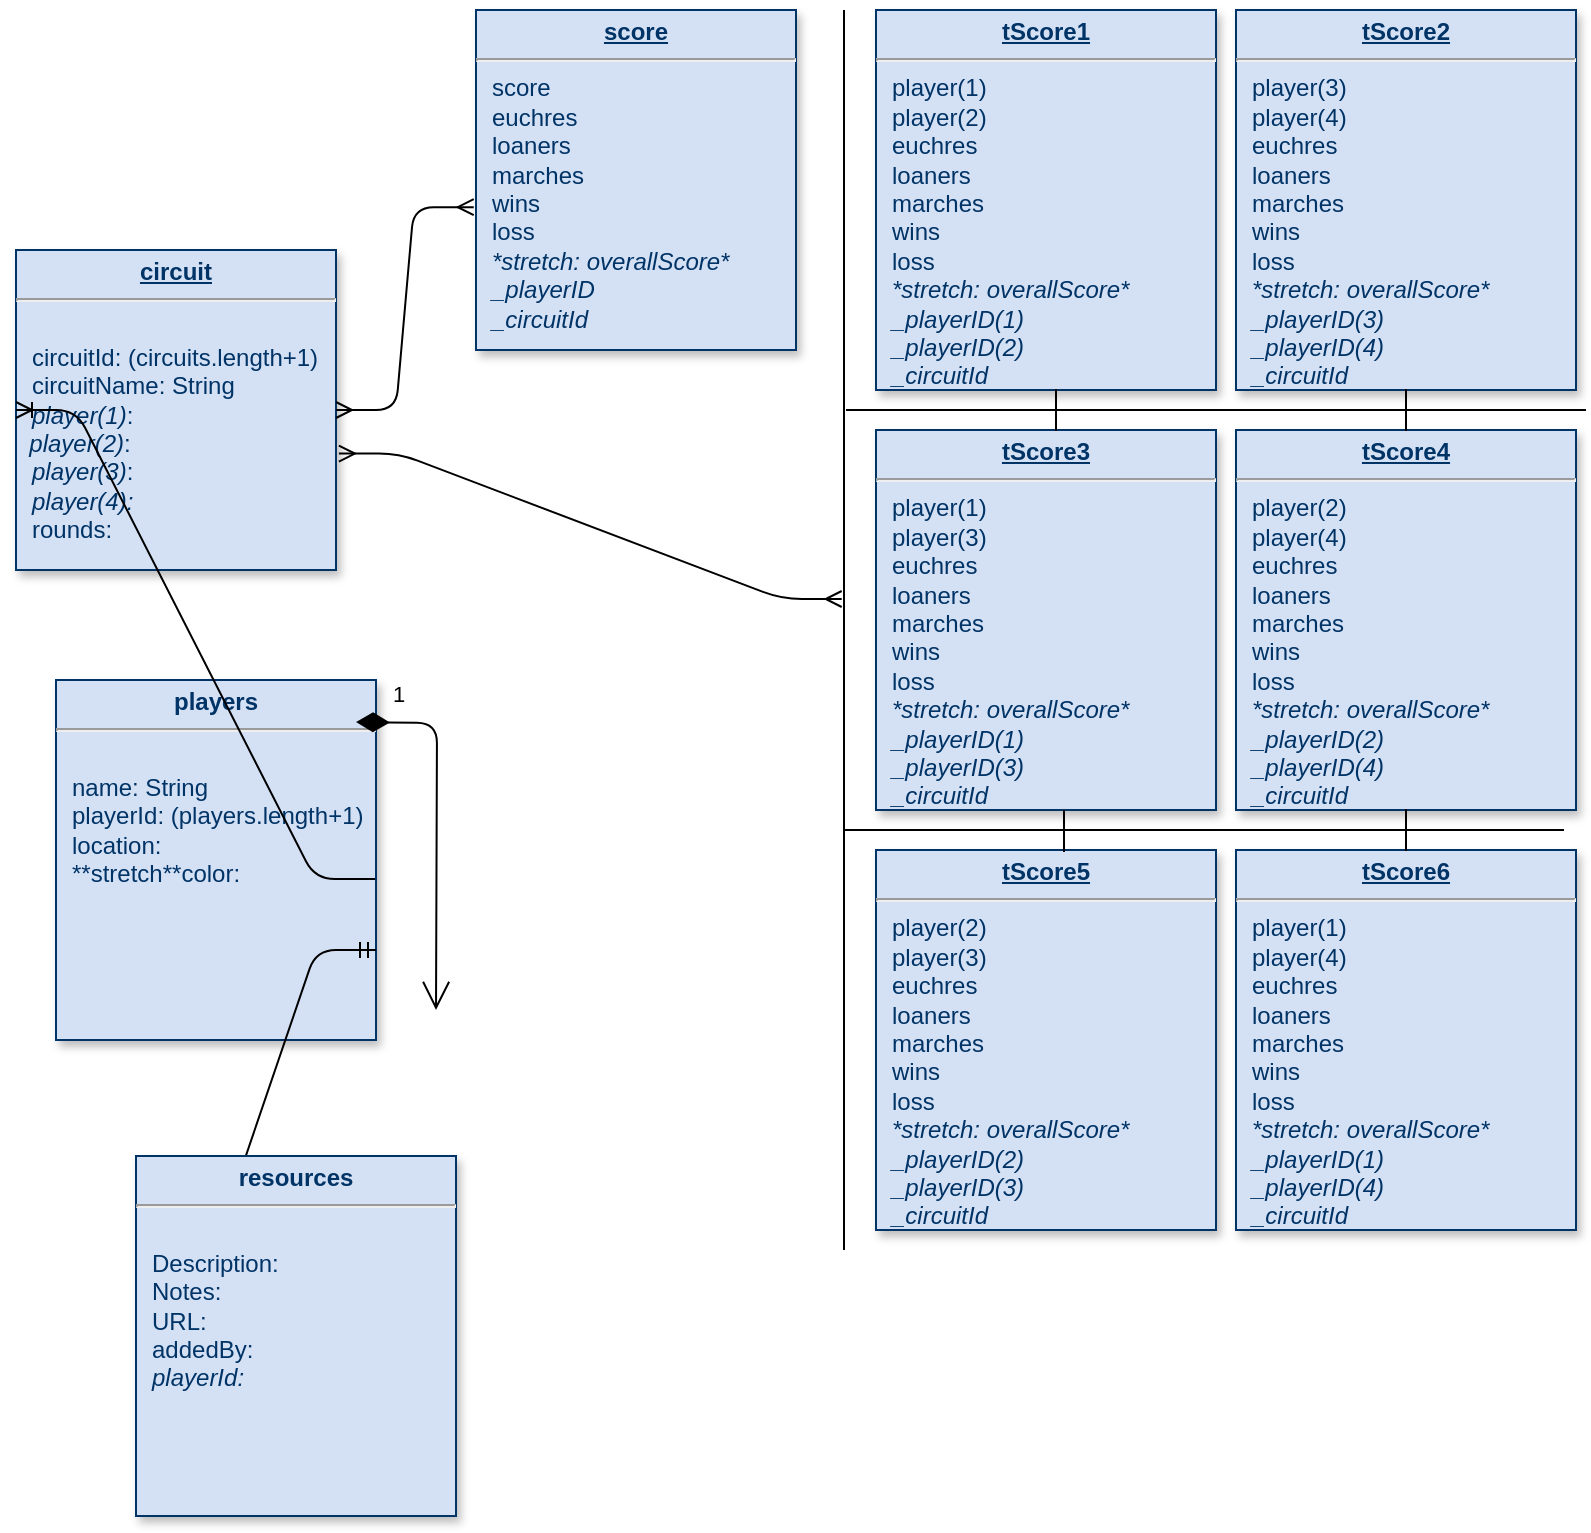 <mxfile version="11.1.4" type="device"><diagram name="Page-1" id="efa7a0a1-bf9b-a30e-e6df-94a7791c09e9"><mxGraphModel dx="1932" dy="862" grid="1" gridSize="10" guides="1" tooltips="1" connect="1" arrows="1" fold="1" page="1" pageScale="1" pageWidth="826" pageHeight="1169" background="#ffffff" math="0" shadow="0"><root><mxCell id="0"/><mxCell id="1" parent="0"/><mxCell id="22" value="&lt;p style=&quot;margin: 4px 0px 0px ; text-align: center&quot;&gt;&lt;b&gt;players&lt;/b&gt;&lt;/p&gt;&lt;hr&gt;&lt;p style=&quot;margin: 0px 0px 0px 8px&quot;&gt;&lt;br&gt;&lt;/p&gt;&lt;p style=&quot;margin: 0px 0px 0px 8px&quot;&gt;name: String&lt;/p&gt;&lt;p style=&quot;margin: 0px 0px 0px 8px&quot;&gt;playerId: (players.length+1)&lt;/p&gt;&lt;p style=&quot;margin: 0px 0px 0px 8px&quot;&gt;location:&lt;/p&gt;&lt;p style=&quot;margin: 0px 0px 0px 8px&quot;&gt;**stretch**color:&lt;/p&gt;&lt;p style=&quot;margin: 0px 0px 0px 8px&quot;&gt;&lt;br&gt;&lt;/p&gt;" style="verticalAlign=top;align=left;overflow=fill;fontSize=12;fontFamily=Helvetica;html=1;strokeColor=#003366;shadow=1;fillColor=#D4E1F5;fontColor=#003366" parent="1" vertex="1"><mxGeometry x="50.0" y="345" width="160.0" height="180" as="geometry"/></mxCell><mxCell id="29" value="&lt;p style=&quot;margin: 0px ; margin-top: 4px ; text-align: center ; text-decoration: underline&quot;&gt;&lt;b&gt;circuit&lt;/b&gt;&lt;/p&gt;&lt;hr&gt;&lt;p style=&quot;margin: 0px ; margin-left: 8px&quot;&gt;&lt;br&gt;&lt;/p&gt;&lt;p style=&quot;margin: 0px ; margin-left: 8px&quot;&gt;&lt;span&gt;circuitId: (circuits.length+1)&lt;/span&gt;&lt;br&gt;&lt;/p&gt;&lt;p style=&quot;margin: 0px ; margin-left: 8px&quot;&gt;circuitName: String&lt;br&gt;&lt;/p&gt;&lt;p style=&quot;margin: 0px ; margin-left: 8px&quot;&gt;&lt;i&gt;player(1)&lt;/i&gt;:&lt;/p&gt;&lt;i&gt;&amp;nbsp; player(2)&lt;/i&gt;&lt;span&gt;:&lt;/span&gt;&lt;i&gt;&lt;br&gt;&lt;/i&gt;&lt;p style=&quot;margin: 0px ; margin-left: 8px&quot;&gt;&lt;i&gt;player(3)&lt;/i&gt;:&lt;/p&gt;&lt;p style=&quot;margin: 0px ; margin-left: 8px&quot;&gt;&lt;i&gt;player(4):&lt;/i&gt;&lt;/p&gt;&lt;p style=&quot;margin: 0px ; margin-left: 8px&quot;&gt;rounds:&lt;/p&gt;&lt;p style=&quot;margin: 0px ; margin-left: 8px&quot;&gt;&lt;br&gt;&lt;/p&gt;&lt;p style=&quot;margin: 0px ; margin-left: 8px&quot;&gt;&lt;br&gt;&lt;/p&gt;&lt;p style=&quot;margin: 0px ; margin-left: 8px&quot;&gt;&lt;br&gt;&lt;/p&gt;" style="verticalAlign=top;align=left;overflow=fill;fontSize=12;fontFamily=Helvetica;html=1;strokeColor=#003366;shadow=1;fillColor=#D4E1F5;fontColor=#003366;direction=west;" parent="1" vertex="1"><mxGeometry x="30" y="130" width="160" height="160" as="geometry"/></mxCell><mxCell id="103" value="1" style="endArrow=open;endSize=12;startArrow=diamondThin;startSize=14;startFill=1;edgeStyle=orthogonalEdgeStyle;align=left;verticalAlign=bottom;" parent="1" edge="1"><mxGeometry x="-0.818" y="5.0" relative="1" as="geometry"><mxPoint x="200" y="366" as="sourcePoint"/><mxPoint x="240" y="510" as="targetPoint"/><mxPoint as="offset"/></mxGeometry></mxCell><mxCell id="3mWG2RUjQ-sr2qZIJWgk-114" value="" style="edgeStyle=entityRelationEdgeStyle;fontSize=12;html=1;endArrow=ERoneToMany;exitX=0.997;exitY=0.553;exitDx=0;exitDy=0;exitPerimeter=0;entryX=1;entryY=0.5;entryDx=0;entryDy=0;" parent="1" source="22" target="29" edge="1"><mxGeometry width="100" height="100" relative="1" as="geometry"><mxPoint x="250" y="330" as="sourcePoint"/><mxPoint x="310" y="350" as="targetPoint"/></mxGeometry></mxCell><mxCell id="3mWG2RUjQ-sr2qZIJWgk-115" value="&lt;p style=&quot;margin: 0px ; margin-top: 4px ; text-align: center ; text-decoration: underline&quot;&gt;&lt;b&gt;score&lt;/b&gt;&lt;/p&gt;&lt;hr&gt;&lt;p style=&quot;margin: 0px ; margin-left: 8px&quot;&gt;score&lt;/p&gt;&lt;p style=&quot;margin: 0px ; margin-left: 8px&quot;&gt;euchres&lt;/p&gt;&lt;p style=&quot;margin: 0px ; margin-left: 8px&quot;&gt;loaners&lt;/p&gt;&lt;p style=&quot;margin: 0px ; margin-left: 8px&quot;&gt;marches&lt;/p&gt;&lt;p style=&quot;margin: 0px ; margin-left: 8px&quot;&gt;wins&lt;/p&gt;&lt;p style=&quot;margin: 0px ; margin-left: 8px&quot;&gt;loss&lt;/p&gt;&lt;p style=&quot;margin: 0px ; margin-left: 8px&quot;&gt;&lt;i&gt;*stretch: overallScore*&lt;/i&gt;&lt;/p&gt;&lt;p style=&quot;margin: 0px ; margin-left: 8px&quot;&gt;&lt;i&gt;_playerID&lt;/i&gt;&lt;/p&gt;&lt;p style=&quot;margin: 0px ; margin-left: 8px&quot;&gt;&lt;i&gt;_circuitId&lt;/i&gt;&amp;nbsp;&lt;br&gt;&lt;/p&gt;&lt;p style=&quot;margin: 0px ; margin-left: 8px&quot;&gt;&lt;br&gt;&lt;/p&gt;&lt;p style=&quot;margin: 0px ; margin-left: 8px&quot;&gt;&lt;br&gt;&lt;/p&gt;&lt;p style=&quot;margin: 0px ; margin-left: 8px&quot;&gt;&lt;br&gt;&lt;/p&gt;&lt;p style=&quot;margin: 0px ; margin-left: 8px&quot;&gt;&lt;br&gt;&lt;/p&gt;" style="verticalAlign=top;align=left;overflow=fill;fontSize=12;fontFamily=Helvetica;html=1;strokeColor=#003366;shadow=1;fillColor=#D4E1F5;fontColor=#003366;direction=west;" parent="1" vertex="1"><mxGeometry x="260" y="10" width="160" height="170" as="geometry"/></mxCell><mxCell id="3mWG2RUjQ-sr2qZIJWgk-116" value="" style="edgeStyle=entityRelationEdgeStyle;fontSize=12;html=1;endArrow=ERmany;startArrow=ERmany;entryX=1.007;entryY=0.42;entryDx=0;entryDy=0;entryPerimeter=0;exitX=0;exitY=0.5;exitDx=0;exitDy=0;" parent="1" source="29" target="3mWG2RUjQ-sr2qZIJWgk-115" edge="1"><mxGeometry width="100" height="100" relative="1" as="geometry"><mxPoint x="460" y="530" as="sourcePoint"/><mxPoint x="560" y="430" as="targetPoint"/></mxGeometry></mxCell><mxCell id="3mWG2RUjQ-sr2qZIJWgk-117" value="&lt;p style=&quot;margin: 0px ; margin-top: 4px ; text-align: center ; text-decoration: underline&quot;&gt;&lt;b&gt;tScore1&lt;/b&gt;&lt;/p&gt;&lt;hr&gt;&lt;p style=&quot;margin: 0px ; margin-left: 8px&quot;&gt;player(1)&lt;/p&gt;&lt;p style=&quot;margin: 0px ; margin-left: 8px&quot;&gt;player(2)&lt;br&gt;&lt;/p&gt;&lt;p style=&quot;margin: 0px ; margin-left: 8px&quot;&gt;euchres&lt;/p&gt;&lt;p style=&quot;margin: 0px ; margin-left: 8px&quot;&gt;loaners&lt;/p&gt;&lt;p style=&quot;margin: 0px ; margin-left: 8px&quot;&gt;marches&lt;/p&gt;&lt;p style=&quot;margin: 0px ; margin-left: 8px&quot;&gt;wins&lt;/p&gt;&lt;p style=&quot;margin: 0px ; margin-left: 8px&quot;&gt;loss&lt;/p&gt;&lt;p style=&quot;margin: 0px ; margin-left: 8px&quot;&gt;&lt;i&gt;*stretch: overallScore*&lt;/i&gt;&lt;/p&gt;&lt;p style=&quot;margin: 0px ; margin-left: 8px&quot;&gt;&lt;i&gt;_playerID(1)&lt;/i&gt;&lt;/p&gt;&lt;p style=&quot;margin: 0px ; margin-left: 8px&quot;&gt;&lt;i&gt;_playerID(2)&lt;/i&gt;&lt;i&gt;&lt;br&gt;&lt;/i&gt;&lt;/p&gt;&lt;p style=&quot;margin: 0px ; margin-left: 8px&quot;&gt;&lt;i&gt;_circuitId&lt;/i&gt;&amp;nbsp;&lt;br&gt;&lt;/p&gt;&lt;p style=&quot;margin: 0px ; margin-left: 8px&quot;&gt;&lt;br&gt;&lt;/p&gt;&lt;p style=&quot;margin: 0px ; margin-left: 8px&quot;&gt;&lt;br&gt;&lt;/p&gt;&lt;p style=&quot;margin: 0px ; margin-left: 8px&quot;&gt;&lt;br&gt;&lt;/p&gt;&lt;p style=&quot;margin: 0px ; margin-left: 8px&quot;&gt;&lt;br&gt;&lt;/p&gt;" style="verticalAlign=top;align=left;overflow=fill;fontSize=12;fontFamily=Helvetica;html=1;strokeColor=#003366;shadow=1;fillColor=#D4E1F5;fontColor=#003366;direction=west;" parent="1" vertex="1"><mxGeometry x="460" y="10" width="170" height="190" as="geometry"/></mxCell><mxCell id="3mWG2RUjQ-sr2qZIJWgk-118" value="&lt;p style=&quot;margin: 0px ; margin-top: 4px ; text-align: center ; text-decoration: underline&quot;&gt;&lt;b&gt;tScore2&lt;/b&gt;&lt;/p&gt;&lt;hr&gt;&lt;p style=&quot;margin: 0px ; margin-left: 8px&quot;&gt;player(3)&lt;/p&gt;&lt;p style=&quot;margin: 0px ; margin-left: 8px&quot;&gt;player(4)&lt;br&gt;&lt;/p&gt;&lt;p style=&quot;margin: 0px ; margin-left: 8px&quot;&gt;euchres&lt;/p&gt;&lt;p style=&quot;margin: 0px ; margin-left: 8px&quot;&gt;loaners&lt;/p&gt;&lt;p style=&quot;margin: 0px ; margin-left: 8px&quot;&gt;marches&lt;/p&gt;&lt;p style=&quot;margin: 0px ; margin-left: 8px&quot;&gt;wins&lt;/p&gt;&lt;p style=&quot;margin: 0px ; margin-left: 8px&quot;&gt;loss&lt;/p&gt;&lt;p style=&quot;margin: 0px ; margin-left: 8px&quot;&gt;&lt;i&gt;*stretch: overallScore*&lt;/i&gt;&lt;/p&gt;&lt;p style=&quot;margin: 0px ; margin-left: 8px&quot;&gt;&lt;i&gt;_playerID(3)&lt;/i&gt;&lt;/p&gt;&lt;p style=&quot;margin: 0px ; margin-left: 8px&quot;&gt;&lt;i&gt;_playerID(4)&lt;/i&gt;&lt;i&gt;&lt;br&gt;&lt;/i&gt;&lt;/p&gt;&lt;p style=&quot;margin: 0px ; margin-left: 8px&quot;&gt;&lt;i&gt;_circuitId&lt;/i&gt;&amp;nbsp;&lt;br&gt;&lt;/p&gt;&lt;p style=&quot;margin: 0px ; margin-left: 8px&quot;&gt;&lt;br&gt;&lt;/p&gt;&lt;p style=&quot;margin: 0px ; margin-left: 8px&quot;&gt;&lt;br&gt;&lt;/p&gt;&lt;p style=&quot;margin: 0px ; margin-left: 8px&quot;&gt;&lt;br&gt;&lt;/p&gt;&lt;p style=&quot;margin: 0px ; margin-left: 8px&quot;&gt;&lt;br&gt;&lt;/p&gt;" style="verticalAlign=top;align=left;overflow=fill;fontSize=12;fontFamily=Helvetica;html=1;strokeColor=#003366;shadow=1;fillColor=#D4E1F5;fontColor=#003366;direction=west;" parent="1" vertex="1"><mxGeometry x="640" y="10" width="170" height="190" as="geometry"/></mxCell><mxCell id="3mWG2RUjQ-sr2qZIJWgk-119" value="&lt;p style=&quot;margin: 0px ; margin-top: 4px ; text-align: center ; text-decoration: underline&quot;&gt;&lt;b&gt;tScore3&lt;/b&gt;&lt;/p&gt;&lt;hr&gt;&lt;p style=&quot;margin: 0px ; margin-left: 8px&quot;&gt;player(1)&lt;/p&gt;&lt;p style=&quot;margin: 0px ; margin-left: 8px&quot;&gt;player(3)&lt;br&gt;&lt;/p&gt;&lt;p style=&quot;margin: 0px ; margin-left: 8px&quot;&gt;euchres&lt;/p&gt;&lt;p style=&quot;margin: 0px ; margin-left: 8px&quot;&gt;loaners&lt;/p&gt;&lt;p style=&quot;margin: 0px ; margin-left: 8px&quot;&gt;marches&lt;/p&gt;&lt;p style=&quot;margin: 0px ; margin-left: 8px&quot;&gt;wins&lt;/p&gt;&lt;p style=&quot;margin: 0px ; margin-left: 8px&quot;&gt;loss&lt;/p&gt;&lt;p style=&quot;margin: 0px ; margin-left: 8px&quot;&gt;&lt;i&gt;*stretch: overallScore*&lt;/i&gt;&lt;/p&gt;&lt;p style=&quot;margin: 0px ; margin-left: 8px&quot;&gt;&lt;i&gt;_playerID(1)&lt;/i&gt;&lt;/p&gt;&lt;p style=&quot;margin: 0px ; margin-left: 8px&quot;&gt;&lt;i&gt;_playerID(3)&lt;/i&gt;&lt;i&gt;&lt;br&gt;&lt;/i&gt;&lt;/p&gt;&lt;p style=&quot;margin: 0px ; margin-left: 8px&quot;&gt;&lt;i&gt;_circuitId&lt;/i&gt;&amp;nbsp;&lt;br&gt;&lt;/p&gt;&lt;p style=&quot;margin: 0px ; margin-left: 8px&quot;&gt;&lt;br&gt;&lt;/p&gt;&lt;p style=&quot;margin: 0px ; margin-left: 8px&quot;&gt;&lt;br&gt;&lt;/p&gt;&lt;p style=&quot;margin: 0px ; margin-left: 8px&quot;&gt;&lt;br&gt;&lt;/p&gt;&lt;p style=&quot;margin: 0px ; margin-left: 8px&quot;&gt;&lt;br&gt;&lt;/p&gt;" style="verticalAlign=top;align=left;overflow=fill;fontSize=12;fontFamily=Helvetica;html=1;strokeColor=#003366;shadow=1;fillColor=#D4E1F5;fontColor=#003366;direction=west;" parent="1" vertex="1"><mxGeometry x="460" y="220" width="170" height="190" as="geometry"/></mxCell><mxCell id="3mWG2RUjQ-sr2qZIJWgk-120" value="&lt;p style=&quot;margin: 0px ; margin-top: 4px ; text-align: center ; text-decoration: underline&quot;&gt;&lt;b&gt;tScore4&lt;/b&gt;&lt;/p&gt;&lt;hr&gt;&lt;p style=&quot;margin: 0px ; margin-left: 8px&quot;&gt;player(2)&lt;/p&gt;&lt;p style=&quot;margin: 0px ; margin-left: 8px&quot;&gt;player(4)&lt;br&gt;&lt;/p&gt;&lt;p style=&quot;margin: 0px ; margin-left: 8px&quot;&gt;euchres&lt;/p&gt;&lt;p style=&quot;margin: 0px ; margin-left: 8px&quot;&gt;loaners&lt;/p&gt;&lt;p style=&quot;margin: 0px ; margin-left: 8px&quot;&gt;marches&lt;/p&gt;&lt;p style=&quot;margin: 0px ; margin-left: 8px&quot;&gt;wins&lt;/p&gt;&lt;p style=&quot;margin: 0px ; margin-left: 8px&quot;&gt;loss&lt;/p&gt;&lt;p style=&quot;margin: 0px ; margin-left: 8px&quot;&gt;&lt;i&gt;*stretch: overallScore*&lt;/i&gt;&lt;/p&gt;&lt;p style=&quot;margin: 0px ; margin-left: 8px&quot;&gt;&lt;i&gt;_playerID(2)&lt;/i&gt;&lt;/p&gt;&lt;p style=&quot;margin: 0px ; margin-left: 8px&quot;&gt;&lt;i&gt;_playerID(4)&lt;/i&gt;&lt;i&gt;&lt;br&gt;&lt;/i&gt;&lt;/p&gt;&lt;p style=&quot;margin: 0px ; margin-left: 8px&quot;&gt;&lt;i&gt;_circuitId&lt;/i&gt;&amp;nbsp;&lt;br&gt;&lt;/p&gt;&lt;p style=&quot;margin: 0px ; margin-left: 8px&quot;&gt;&lt;br&gt;&lt;/p&gt;&lt;p style=&quot;margin: 0px ; margin-left: 8px&quot;&gt;&lt;br&gt;&lt;/p&gt;&lt;p style=&quot;margin: 0px ; margin-left: 8px&quot;&gt;&lt;br&gt;&lt;/p&gt;&lt;p style=&quot;margin: 0px ; margin-left: 8px&quot;&gt;&lt;br&gt;&lt;/p&gt;" style="verticalAlign=top;align=left;overflow=fill;fontSize=12;fontFamily=Helvetica;html=1;strokeColor=#003366;shadow=1;fillColor=#D4E1F5;fontColor=#003366;direction=west;" parent="1" vertex="1"><mxGeometry x="640" y="220" width="170" height="190" as="geometry"/></mxCell><mxCell id="3mWG2RUjQ-sr2qZIJWgk-121" value="&lt;p style=&quot;margin: 0px ; margin-top: 4px ; text-align: center ; text-decoration: underline&quot;&gt;&lt;b&gt;tScore5&lt;/b&gt;&lt;/p&gt;&lt;hr&gt;&lt;p style=&quot;margin: 0px ; margin-left: 8px&quot;&gt;player(2)&lt;/p&gt;&lt;p style=&quot;margin: 0px ; margin-left: 8px&quot;&gt;player(3)&lt;br&gt;&lt;/p&gt;&lt;p style=&quot;margin: 0px ; margin-left: 8px&quot;&gt;euchres&lt;/p&gt;&lt;p style=&quot;margin: 0px ; margin-left: 8px&quot;&gt;loaners&lt;/p&gt;&lt;p style=&quot;margin: 0px ; margin-left: 8px&quot;&gt;marches&lt;/p&gt;&lt;p style=&quot;margin: 0px ; margin-left: 8px&quot;&gt;wins&lt;/p&gt;&lt;p style=&quot;margin: 0px ; margin-left: 8px&quot;&gt;loss&lt;/p&gt;&lt;p style=&quot;margin: 0px ; margin-left: 8px&quot;&gt;&lt;i&gt;*stretch: overallScore*&lt;/i&gt;&lt;/p&gt;&lt;p style=&quot;margin: 0px ; margin-left: 8px&quot;&gt;&lt;i&gt;_playerID(2)&lt;/i&gt;&lt;/p&gt;&lt;p style=&quot;margin: 0px ; margin-left: 8px&quot;&gt;&lt;i&gt;_playerID(3)&lt;/i&gt;&lt;i&gt;&lt;br&gt;&lt;/i&gt;&lt;/p&gt;&lt;p style=&quot;margin: 0px ; margin-left: 8px&quot;&gt;&lt;i&gt;_circuitId&lt;/i&gt;&amp;nbsp;&lt;br&gt;&lt;/p&gt;&lt;p style=&quot;margin: 0px ; margin-left: 8px&quot;&gt;&lt;br&gt;&lt;/p&gt;&lt;p style=&quot;margin: 0px ; margin-left: 8px&quot;&gt;&lt;br&gt;&lt;/p&gt;&lt;p style=&quot;margin: 0px ; margin-left: 8px&quot;&gt;&lt;br&gt;&lt;/p&gt;&lt;p style=&quot;margin: 0px ; margin-left: 8px&quot;&gt;&lt;br&gt;&lt;/p&gt;" style="verticalAlign=top;align=left;overflow=fill;fontSize=12;fontFamily=Helvetica;html=1;strokeColor=#003366;shadow=1;fillColor=#D4E1F5;fontColor=#003366;direction=west;" parent="1" vertex="1"><mxGeometry x="460" y="430" width="170" height="190" as="geometry"/></mxCell><mxCell id="3mWG2RUjQ-sr2qZIJWgk-122" value="&lt;p style=&quot;margin: 0px ; margin-top: 4px ; text-align: center ; text-decoration: underline&quot;&gt;&lt;b&gt;tScore6&lt;/b&gt;&lt;/p&gt;&lt;hr&gt;&lt;p style=&quot;margin: 0px ; margin-left: 8px&quot;&gt;player(1)&lt;/p&gt;&lt;p style=&quot;margin: 0px ; margin-left: 8px&quot;&gt;player(4)&lt;br&gt;&lt;/p&gt;&lt;p style=&quot;margin: 0px ; margin-left: 8px&quot;&gt;euchres&lt;/p&gt;&lt;p style=&quot;margin: 0px ; margin-left: 8px&quot;&gt;loaners&lt;/p&gt;&lt;p style=&quot;margin: 0px ; margin-left: 8px&quot;&gt;marches&lt;/p&gt;&lt;p style=&quot;margin: 0px ; margin-left: 8px&quot;&gt;wins&lt;/p&gt;&lt;p style=&quot;margin: 0px ; margin-left: 8px&quot;&gt;loss&lt;/p&gt;&lt;p style=&quot;margin: 0px ; margin-left: 8px&quot;&gt;&lt;i&gt;*stretch: overallScore*&lt;/i&gt;&lt;/p&gt;&lt;p style=&quot;margin: 0px ; margin-left: 8px&quot;&gt;&lt;i&gt;_playerID(1)&lt;/i&gt;&lt;/p&gt;&lt;p style=&quot;margin: 0px ; margin-left: 8px&quot;&gt;&lt;i&gt;_playerID(4)&lt;/i&gt;&lt;i&gt;&lt;br&gt;&lt;/i&gt;&lt;/p&gt;&lt;p style=&quot;margin: 0px ; margin-left: 8px&quot;&gt;&lt;i&gt;_circuitId&lt;/i&gt;&amp;nbsp;&lt;br&gt;&lt;/p&gt;&lt;p style=&quot;margin: 0px ; margin-left: 8px&quot;&gt;&lt;br&gt;&lt;/p&gt;&lt;p style=&quot;margin: 0px ; margin-left: 8px&quot;&gt;&lt;br&gt;&lt;/p&gt;&lt;p style=&quot;margin: 0px ; margin-left: 8px&quot;&gt;&lt;br&gt;&lt;/p&gt;&lt;p style=&quot;margin: 0px ; margin-left: 8px&quot;&gt;&lt;br&gt;&lt;/p&gt;" style="verticalAlign=top;align=left;overflow=fill;fontSize=12;fontFamily=Helvetica;html=1;strokeColor=#003366;shadow=1;fillColor=#D4E1F5;fontColor=#003366;direction=west;" parent="1" vertex="1"><mxGeometry x="640" y="430" width="170" height="190" as="geometry"/></mxCell><mxCell id="3mWG2RUjQ-sr2qZIJWgk-128" value="" style="line;strokeWidth=1;fillColor=none;align=left;verticalAlign=middle;spacingTop=-1;spacingLeft=3;spacingRight=3;rotatable=0;labelPosition=right;points=[];portConstraint=eastwest;fontSize=12;direction=south;" parent="1" vertex="1"><mxGeometry x="440" y="10" width="8" height="620" as="geometry"/></mxCell><mxCell id="3mWG2RUjQ-sr2qZIJWgk-129" value="" style="edgeStyle=entityRelationEdgeStyle;fontSize=12;html=1;endArrow=ERmany;startArrow=ERmany;exitX=-0.009;exitY=0.364;exitDx=0;exitDy=0;exitPerimeter=0;entryX=0.475;entryY=0.643;entryDx=0;entryDy=0;entryPerimeter=0;" parent="1" source="29" target="3mWG2RUjQ-sr2qZIJWgk-128" edge="1"><mxGeometry width="100" height="100" relative="1" as="geometry"><mxPoint x="250.286" y="334.571" as="sourcePoint"/><mxPoint x="430" y="300" as="targetPoint"/></mxGeometry></mxCell><mxCell id="3mWG2RUjQ-sr2qZIJWgk-130" value="" style="line;strokeWidth=1;fillColor=none;align=left;verticalAlign=middle;spacingTop=-1;spacingLeft=3;spacingRight=3;rotatable=0;labelPosition=right;points=[];portConstraint=eastwest;fontSize=12;direction=west;" parent="1" vertex="1"><mxGeometry x="444" y="416" width="360" height="8" as="geometry"/></mxCell><mxCell id="3mWG2RUjQ-sr2qZIJWgk-131" value="" style="line;strokeWidth=1;fillColor=none;align=left;verticalAlign=middle;spacingTop=-1;spacingLeft=3;spacingRight=3;rotatable=0;labelPosition=right;points=[];portConstraint=eastwest;fontSize=12;direction=west;" parent="1" vertex="1"><mxGeometry x="445" y="206" width="370" height="8" as="geometry"/></mxCell><mxCell id="3mWG2RUjQ-sr2qZIJWgk-132" value="" style="line;strokeWidth=1;fillColor=none;align=left;verticalAlign=middle;spacingTop=-1;spacingLeft=3;spacingRight=3;rotatable=0;labelPosition=right;points=[];portConstraint=eastwest;fontSize=12;direction=north;" parent="1" vertex="1"><mxGeometry x="550" y="410" width="8" height="21" as="geometry"/></mxCell><mxCell id="3mWG2RUjQ-sr2qZIJWgk-134" value="" style="line;strokeWidth=1;fillColor=none;align=left;verticalAlign=middle;spacingTop=-1;spacingLeft=3;spacingRight=3;rotatable=0;labelPosition=right;points=[];portConstraint=eastwest;fontSize=12;direction=north;" parent="1" vertex="1"><mxGeometry x="721" y="409.5" width="8" height="21" as="geometry"/></mxCell><mxCell id="3mWG2RUjQ-sr2qZIJWgk-136" value="" style="line;strokeWidth=1;fillColor=none;align=left;verticalAlign=middle;spacingTop=-1;spacingLeft=3;spacingRight=3;rotatable=0;labelPosition=right;points=[];portConstraint=eastwest;fontSize=12;direction=north;" parent="1" vertex="1"><mxGeometry x="721" y="199.5" width="8" height="21" as="geometry"/></mxCell><mxCell id="3mWG2RUjQ-sr2qZIJWgk-137" value="" style="line;strokeWidth=1;fillColor=none;align=left;verticalAlign=middle;spacingTop=-1;spacingLeft=3;spacingRight=3;rotatable=0;labelPosition=right;points=[];portConstraint=eastwest;fontSize=12;direction=north;" parent="1" vertex="1"><mxGeometry x="546" y="199.5" width="8" height="21" as="geometry"/></mxCell><mxCell id="3mWG2RUjQ-sr2qZIJWgk-138" value="" style="edgeStyle=entityRelationEdgeStyle;fontSize=12;html=1;endArrow=ERmandOne;startArrow=ERmandOne;entryX=0;entryY=0.406;entryDx=0;entryDy=0;exitX=1;exitY=0.75;exitDx=0;exitDy=0;entryPerimeter=0;" parent="1" source="22" target="3mWG2RUjQ-sr2qZIJWgk-139" edge="1"><mxGeometry width="100" height="100" relative="1" as="geometry"><mxPoint x="110" y="650" as="sourcePoint"/><mxPoint x="70" y="650" as="targetPoint"/></mxGeometry></mxCell><mxCell id="3mWG2RUjQ-sr2qZIJWgk-139" value="&lt;p style=&quot;margin: 4px 0px 0px ; text-align: center&quot;&gt;&lt;b&gt;resources&lt;/b&gt;&lt;/p&gt;&lt;hr&gt;&lt;p style=&quot;margin: 0px 0px 0px 8px&quot;&gt;&lt;br&gt;&lt;/p&gt;&lt;p style=&quot;margin: 0px 0px 0px 8px&quot;&gt;Description:&lt;/p&gt;&lt;p style=&quot;margin: 0px 0px 0px 8px&quot;&gt;Notes:&lt;/p&gt;&lt;p style=&quot;margin: 0px 0px 0px 8px&quot;&gt;URL:&lt;/p&gt;&lt;p style=&quot;margin: 0px 0px 0px 8px&quot;&gt;addedBy:&lt;/p&gt;&lt;p style=&quot;margin: 0px 0px 0px 8px&quot;&gt;&lt;i&gt;playerId:&lt;/i&gt;&amp;nbsp;&lt;/p&gt;&lt;p style=&quot;margin: 0px 0px 0px 8px&quot;&gt;&lt;br&gt;&lt;/p&gt;&lt;p style=&quot;margin: 0px 0px 0px 8px&quot;&gt;&lt;br&gt;&lt;/p&gt;" style="verticalAlign=top;align=left;overflow=fill;fontSize=12;fontFamily=Helvetica;html=1;strokeColor=#003366;shadow=1;fillColor=#D4E1F5;fontColor=#003366" parent="1" vertex="1"><mxGeometry x="90.0" y="583" width="160.0" height="180" as="geometry"/></mxCell></root></mxGraphModel></diagram></mxfile>